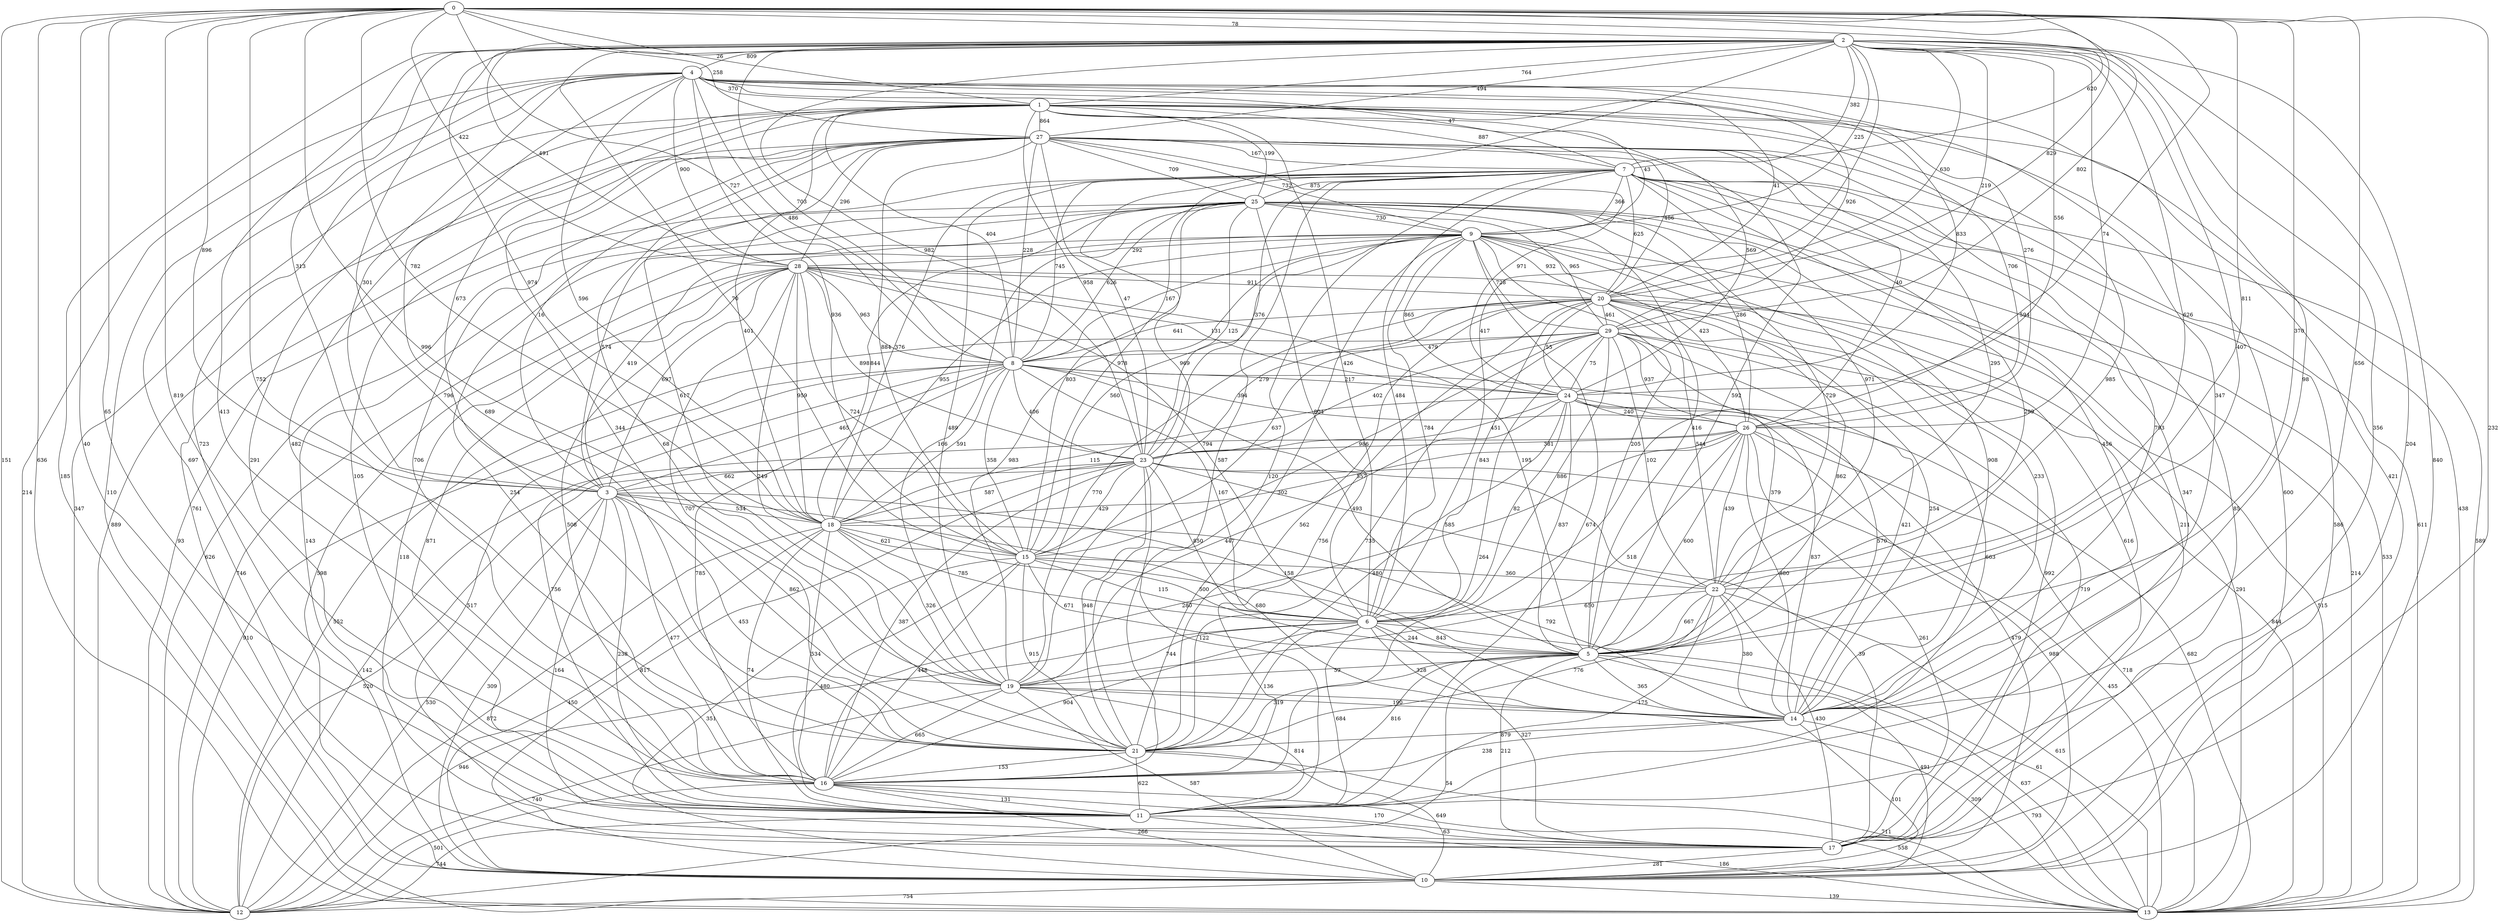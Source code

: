 strict graph G {
0;
1;
2;
3;
4;
5;
6;
7;
8;
9;
10;
11;
12;
13;
14;
15;
16;
17;
18;
19;
20;
21;
22;
23;
24;
25;
26;
27;
28;
29;
5 -- 20  [label=221];
19 -- 14  [label=190];
7 -- 12  [label=65];
5 -- 27  [label=608];
14 -- 21  [label=120];
7 -- 16  [label=254];
10 -- 21  [label=313];
28 -- 0  [label=422];
16 -- 23  [label=673];
25 -- 29  [label=99];
6 -- 11  [label=849];
26 -- 8  [label=394];
4 -- 7  [label=649];
2 -- 26  [label=437];
9 -- 15  [label=538];
8 -- 2  [label=703];
15 -- 20  [label=193];
2 -- 9  [label=225];
5 -- 14  [label=728];
2 -- 16  [label=749];
6 -- 15  [label=352];
6 -- 15  [label=115];
10 -- 19  [label=48];
1 -- 26  [label=600];
2 -- 27  [label=729];
9 -- 20  [label=932];
0 -- 22  [label=577];
23 -- 28  [label=898];
28 -- 13  [label=291];
0 -- 27  [label=265];
19 -- 2  [label=969];
8 -- 25  [label=303];
18 -- 10  [label=450];
14 -- 24  [label=382];
21 -- 7  [label=587];
1 -- 27  [label=558];
22 -- 6  [label=650];
8 -- 16  [label=785];
14 -- 18  [label=427];
8 -- 15  [label=194];
10 -- 25  [label=143];
15 -- 14  [label=843];
11 -- 27  [label=793];
17 -- 23  [label=362];
28 -- 8  [label=963];
7 -- 25  [label=875];
20 -- 24  [label=449];
12 -- 3  [label=530];
1 -- 16  [label=755];
8 -- 1  [label=404];
8 -- 24  [label=183];
22 -- 25  [label=629];
5 -- 10  [label=209];
3 -- 16  [label=477];
4 -- 13  [label=514];
11 -- 13  [label=228];
16 -- 10  [label=266];
23 -- 25  [label=871];
23 -- 24  [label=136];
19 -- 3  [label=862];
7 -- 13  [label=992];
4 -- 15  [label=369];
17 -- 20  [label=924];
27 -- 23  [label=47];
18 -- 11  [label=74];
8 -- 18  [label=666];
21 -- 24  [label=533];
17 -- 22  [label=430];
9 -- 27  [label=417];
0 -- 3  [label=137];
7 -- 6  [label=484];
12 -- 18  [label=872];
15 -- 28  [label=724];
1 -- 23  [label=587];
14 -- 7  [label=456];
21 -- 28  [label=914];
6 -- 20  [label=843];
24 -- 4  [label=833];
1 -- 11  [label=291];
7 -- 20  [label=640];
20 -- 8  [label=641];
1 -- 9  [label=677];
14 -- 18  [label=792];
4 -- 29  [label=268];
9 -- 26  [label=467];
2 -- 10  [label=840];
11 -- 23  [label=122];
25 -- 14  [label=908];
24 -- 1  [label=569];
27 -- 7  [label=167];
23 -- 25  [label=125];
19 -- 6  [label=744];
6 -- 29  [label=540];
25 -- 29  [label=965];
14 -- 27  [label=793];
15 -- 23  [label=429];
27 -- 28  [label=296];
26 -- 23  [label=381];
3 -- 5  [label=747];
7 -- 18  [label=805];
6 -- 14  [label=328];
11 -- 3  [label=238];
9 -- 13  [label=214];
19 -- 13  [label=309];
1 -- 0  [label=26];
17 -- 26  [label=457];
26 -- 13  [label=718];
20 -- 21  [label=562];
29 -- 9  [label=728];
0 -- 8  [label=378];
5 -- 9  [label=632];
16 -- 17  [label=170];
8 -- 15  [label=358];
0 -- 27  [label=258];
7 -- 1  [label=887];
1 -- 2  [label=764];
2 -- 23  [label=285];
5 -- 28  [label=195];
6 -- 23  [label=656];
8 -- 25  [label=626];
0 -- 16  [label=819];
18 -- 4  [label=596];
8 -- 6  [label=167];
7 -- 23  [label=376];
0 -- 6  [label=645];
15 -- 22  [label=360];
15 -- 21  [label=330];
21 -- 9  [label=302];
8 -- 17  [label=517];
11 -- 13  [label=186];
8 -- 12  [label=299];
15 -- 20  [label=637];
4 -- 8  [label=486];
28 -- 20  [label=911];
14 -- 24  [label=837];
25 -- 16  [label=254];
16 -- 20  [label=756];
8 -- 11  [label=201];
6 -- 5  [label=244];
24 -- 29  [label=75];
1 -- 23  [label=958];
9 -- 11  [label=426];
5 -- 29  [label=801];
21 -- 24  [label=480];
27 -- 15  [label=884];
2 -- 21  [label=851];
2 -- 4  [label=860];
22 -- 21  [label=776];
4 -- 29  [label=926];
2 -- 6  [label=965];
3 -- 25  [label=467];
26 -- 29  [label=937];
5 -- 19  [label=59];
13 -- 20  [label=960];
1 -- 12  [label=347];
11 -- 12  [label=768];
18 -- 2  [label=974];
9 -- 15  [label=560];
1 -- 26  [label=706];
16 -- 18  [label=534];
26 -- 16  [label=280];
8 -- 14  [label=570];
9 -- 11  [label=674];
13 -- 1  [label=438];
9 -- 27  [label=732];
4 -- 14  [label=347];
4 -- 12  [label=214];
11 -- 2  [label=356];
12 -- 6  [label=946];
6 -- 29  [label=886];
20 -- 22  [label=544];
24 -- 28  [label=468];
7 -- 10  [label=988];
5 -- 0  [label=370];
8 -- 27  [label=533];
13 -- 24  [label=682];
27 -- 21  [label=68];
21 -- 5  [label=319];
16 -- 19  [label=954];
1 -- 27  [label=864];
2 -- 26  [label=74];
9 -- 28  [label=284];
6 -- 25  [label=804];
15 -- 25  [label=787];
29 -- 17  [label=719];
17 -- 10  [label=281];
5 -- 29  [label=379];
8 -- 27  [label=228];
11 -- 27  [label=105];
3 -- 5  [label=158];
21 -- 23  [label=873];
2 -- 22  [label=626];
5 -- 22  [label=667];
10 -- 0  [label=40];
17 -- 23  [label=39];
18 -- 15  [label=621];
0 -- 17  [label=987];
2 -- 29  [label=219];
3 -- 8  [label=336];
3 -- 18  [label=534];
10 -- 3  [label=309];
21 -- 4  [label=689];
29 -- 8  [label=479];
7 -- 16  [label=120];
14 -- 0  [label=656];
18 -- 6  [label=785];
19 -- 28  [label=330];
19 -- 24  [label=447];
8 -- 12  [label=910];
5 -- 17  [label=212];
11 -- 12  [label=744];
7 -- 10  [label=586];
22 -- 14  [label=380];
4 -- 26  [label=276];
11 -- 17  [label=304];
7 -- 12  [label=93];
2 -- 17  [label=204];
20 -- 27  [label=486];
26 -- 14  [label=880];
1 -- 6  [label=814];
0 -- 3  [label=896];
10 -- 28  [label=598];
17 -- 20  [label=992];
9 -- 12  [label=746];
7 -- 13  [label=589];
14 -- 16  [label=563];
17 -- 4  [label=697];
6 -- 16  [label=598];
22 -- 27  [label=398];
15 -- 16  [label=237];
2 -- 21  [label=796];
16 -- 28  [label=52];
13 -- 23  [label=455];
0 -- 11  [label=152];
12 -- 27  [label=347];
0 -- 29  [label=802];
8 -- 18  [label=591];
5 -- 20  [label=862];
28 -- 3  [label=697];
16 -- 29  [label=264];
21 -- 23  [label=948];
8 -- 7  [label=745];
5 -- 8  [label=727];
8 -- 23  [label=406];
15 -- 5  [label=671];
2 -- 27  [label=494];
1 -- 16  [label=482];
21 -- 6  [label=136];
13 -- 22  [label=625];
27 -- 26  [label=40];
0 -- 6  [label=594];
4 -- 20  [label=41];
16 -- 27  [label=706];
1 -- 5  [label=985];
5 -- 14  [label=365];
2 -- 24  [label=556];
3 -- 9  [label=419];
16 -- 23  [label=387];
5 -- 12  [label=993];
2 -- 4  [label=809];
0 -- 11  [label=65];
11 -- 17  [label=63];
12 -- 29  [label=552];
23 -- 20  [label=279];
19 -- 26  [label=518];
24 -- 28  [label=131];
15 -- 2  [label=70];
12 -- 23  [label=721];
0 -- 19  [label=587];
17 -- 25  [label=550];
11 -- 22  [label=775];
14 -- 16  [label=238];
8 -- 24  [label=217];
11 -- 15  [label=480];
9 -- 14  [label=233];
5 -- 13  [label=542];
1 -- 3  [label=829];
5 -- 26  [label=690];
10 -- 19  [label=587];
1 -- 3  [label=673];
4 -- 15  [label=936];
1 -- 25  [label=199];
0 -- 12  [label=151];
10 -- 13  [label=139];
3 -- 27  [label=333];
13 -- 14  [label=892];
20 -- 29  [label=461];
2 -- 7  [label=770];
0 -- 2  [label=78];
19 -- 20  [label=832];
13 -- 27  [label=611];
2 -- 7  [label=382];
20 -- 24  [label=55];
1 -- 19  [label=617];
8 -- 11  [label=756];
17 -- 6  [label=327];
16 -- 28  [label=508];
17 -- 7  [label=85];
0 -- 20  [label=829];
6 -- 11  [label=684];
9 -- 8  [label=167];
19 -- 28  [label=249];
28 -- 4  [label=900];
18 -- 24  [label=115];
11 -- 4  [label=723];
3 -- 17  [label=164];
16 -- 19  [label=665];
17 -- 26  [label=261];
16 -- 11  [label=131];
1 -- 21  [label=344];
13 -- 29  [label=267];
15 -- 10  [label=351];
3 -- 14  [label=680];
0 -- 22  [label=811];
12 -- 26  [label=335];
5 -- 26  [label=600];
7 -- 20  [label=625];
3 -- 25  [label=574];
5 -- 24  [label=837];
5 -- 9  [label=205];
6 -- 23  [label=850];
23 -- 18  [label=587];
0 -- 8  [label=727];
17 -- 25  [label=211];
1 -- 10  [label=600];
5 -- 13  [label=637];
15 -- 29  [label=590];
11 -- 19  [label=814];
7 -- 18  [label=376];
6 -- 16  [label=904];
6 -- 28  [label=794];
5 -- 12  [label=54];
14 -- 21  [label=879];
26 -- 25  [label=286];
3 -- 8  [label=465];
4 -- 1  [label=370];
13 -- 14  [label=793];
23 -- 24  [label=451];
0 -- 19  [label=996];
0 -- 17  [label=232];
11 -- 22  [label=175];
7 -- 5  [label=299];
7 -- 0  [label=620];
6 -- 24  [label=82];
13 -- 0  [label=636];
10 -- 14  [label=101];
10 -- 23  [label=308];
21 -- 28  [label=707];
18 -- 27  [label=325];
6 -- 13  [label=61];
18 -- 27  [label=401];
5 -- 10  [label=491];
10 -- 12  [label=754];
26 -- 22  [label=439];
22 -- 25  [label=729];
12 -- 19  [label=960];
2 -- 14  [label=98];
10 -- 27  [label=761];
12 -- 19  [label=740];
25 -- 9  [label=730];
16 -- 13  [label=558];
13 -- 20  [label=515];
12 -- 25  [label=48];
0 -- 21  [label=752];
22 -- 7  [label=971];
20 -- 14  [label=254];
7 -- 15  [label=978];
17 -- 28  [label=118];
2 -- 16  [label=413];
25 -- 27  [label=709];
13 -- 22  [label=615];
3 -- 2  [label=313];
10 -- 24  [label=479];
29 -- 23  [label=402];
13 -- 25  [label=533];
28 -- 11  [label=871];
1 -- 6  [label=426];
10 -- 4  [label=421];
5 -- 16  [label=619];
16 -- 12  [label=501];
19 -- 9  [label=983];
10 -- 26  [label=895];
9 -- 26  [label=423];
0 -- 18  [label=782];
28 -- 2  [label=491];
28 -- 18  [label=959];
26 -- 18  [label=557];
12 -- 25  [label=626];
11 -- 21  [label=622];
11 -- 20  [label=663];
9 -- 24  [label=865];
21 -- 16  [label=153];
27 -- 24  [label=971];
10 -- 23  [label=817];
21 -- 3  [label=453];
2 -- 5  [label=407];
5 -- 27  [label=592];
2 -- 13  [label=185];
25 -- 18  [label=844];
12 -- 27  [label=889];
10 -- 26  [label=988];
18 -- 9  [label=955];
5 -- 16  [label=816];
23 -- 22  [label=585];
9 -- 7  [label=366];
24 -- 26  [label=240];
3 -- 27  [label=16];
1 -- 9  [label=43];
5 -- 25  [label=416];
19 -- 20  [label=770];
14 -- 29  [label=421];
9 -- 28  [label=292];
12 -- 23  [label=520];
11 -- 7  [label=347];
15 -- 29  [label=986];
6 -- 9  [label=784];
4 -- 13  [label=110];
2 -- 6  [label=417];
9 -- 17  [label=616];
19 -- 25  [label=166];
4 -- 7  [label=47];
10 -- 21  [label=649];
12 -- 26  [label=142];
4 -- 3  [label=301];
22 -- 29  [label=102];
15 -- 21  [label=915];
2 -- 23  [label=982];
18 -- 5  [label=500];
29 -- 21  [label=735];
23 -- 3  [label=662];
20 -- 2  [label=630];
5 -- 8  [label=493];
15 -- 25  [label=803];
21 -- 13  [label=711];
7 -- 19  [label=489];
19 -- 18  [label=326];
13 -- 29  [label=844];
15 -- 16  [label=448];
22 -- 27  [label=295];
}
